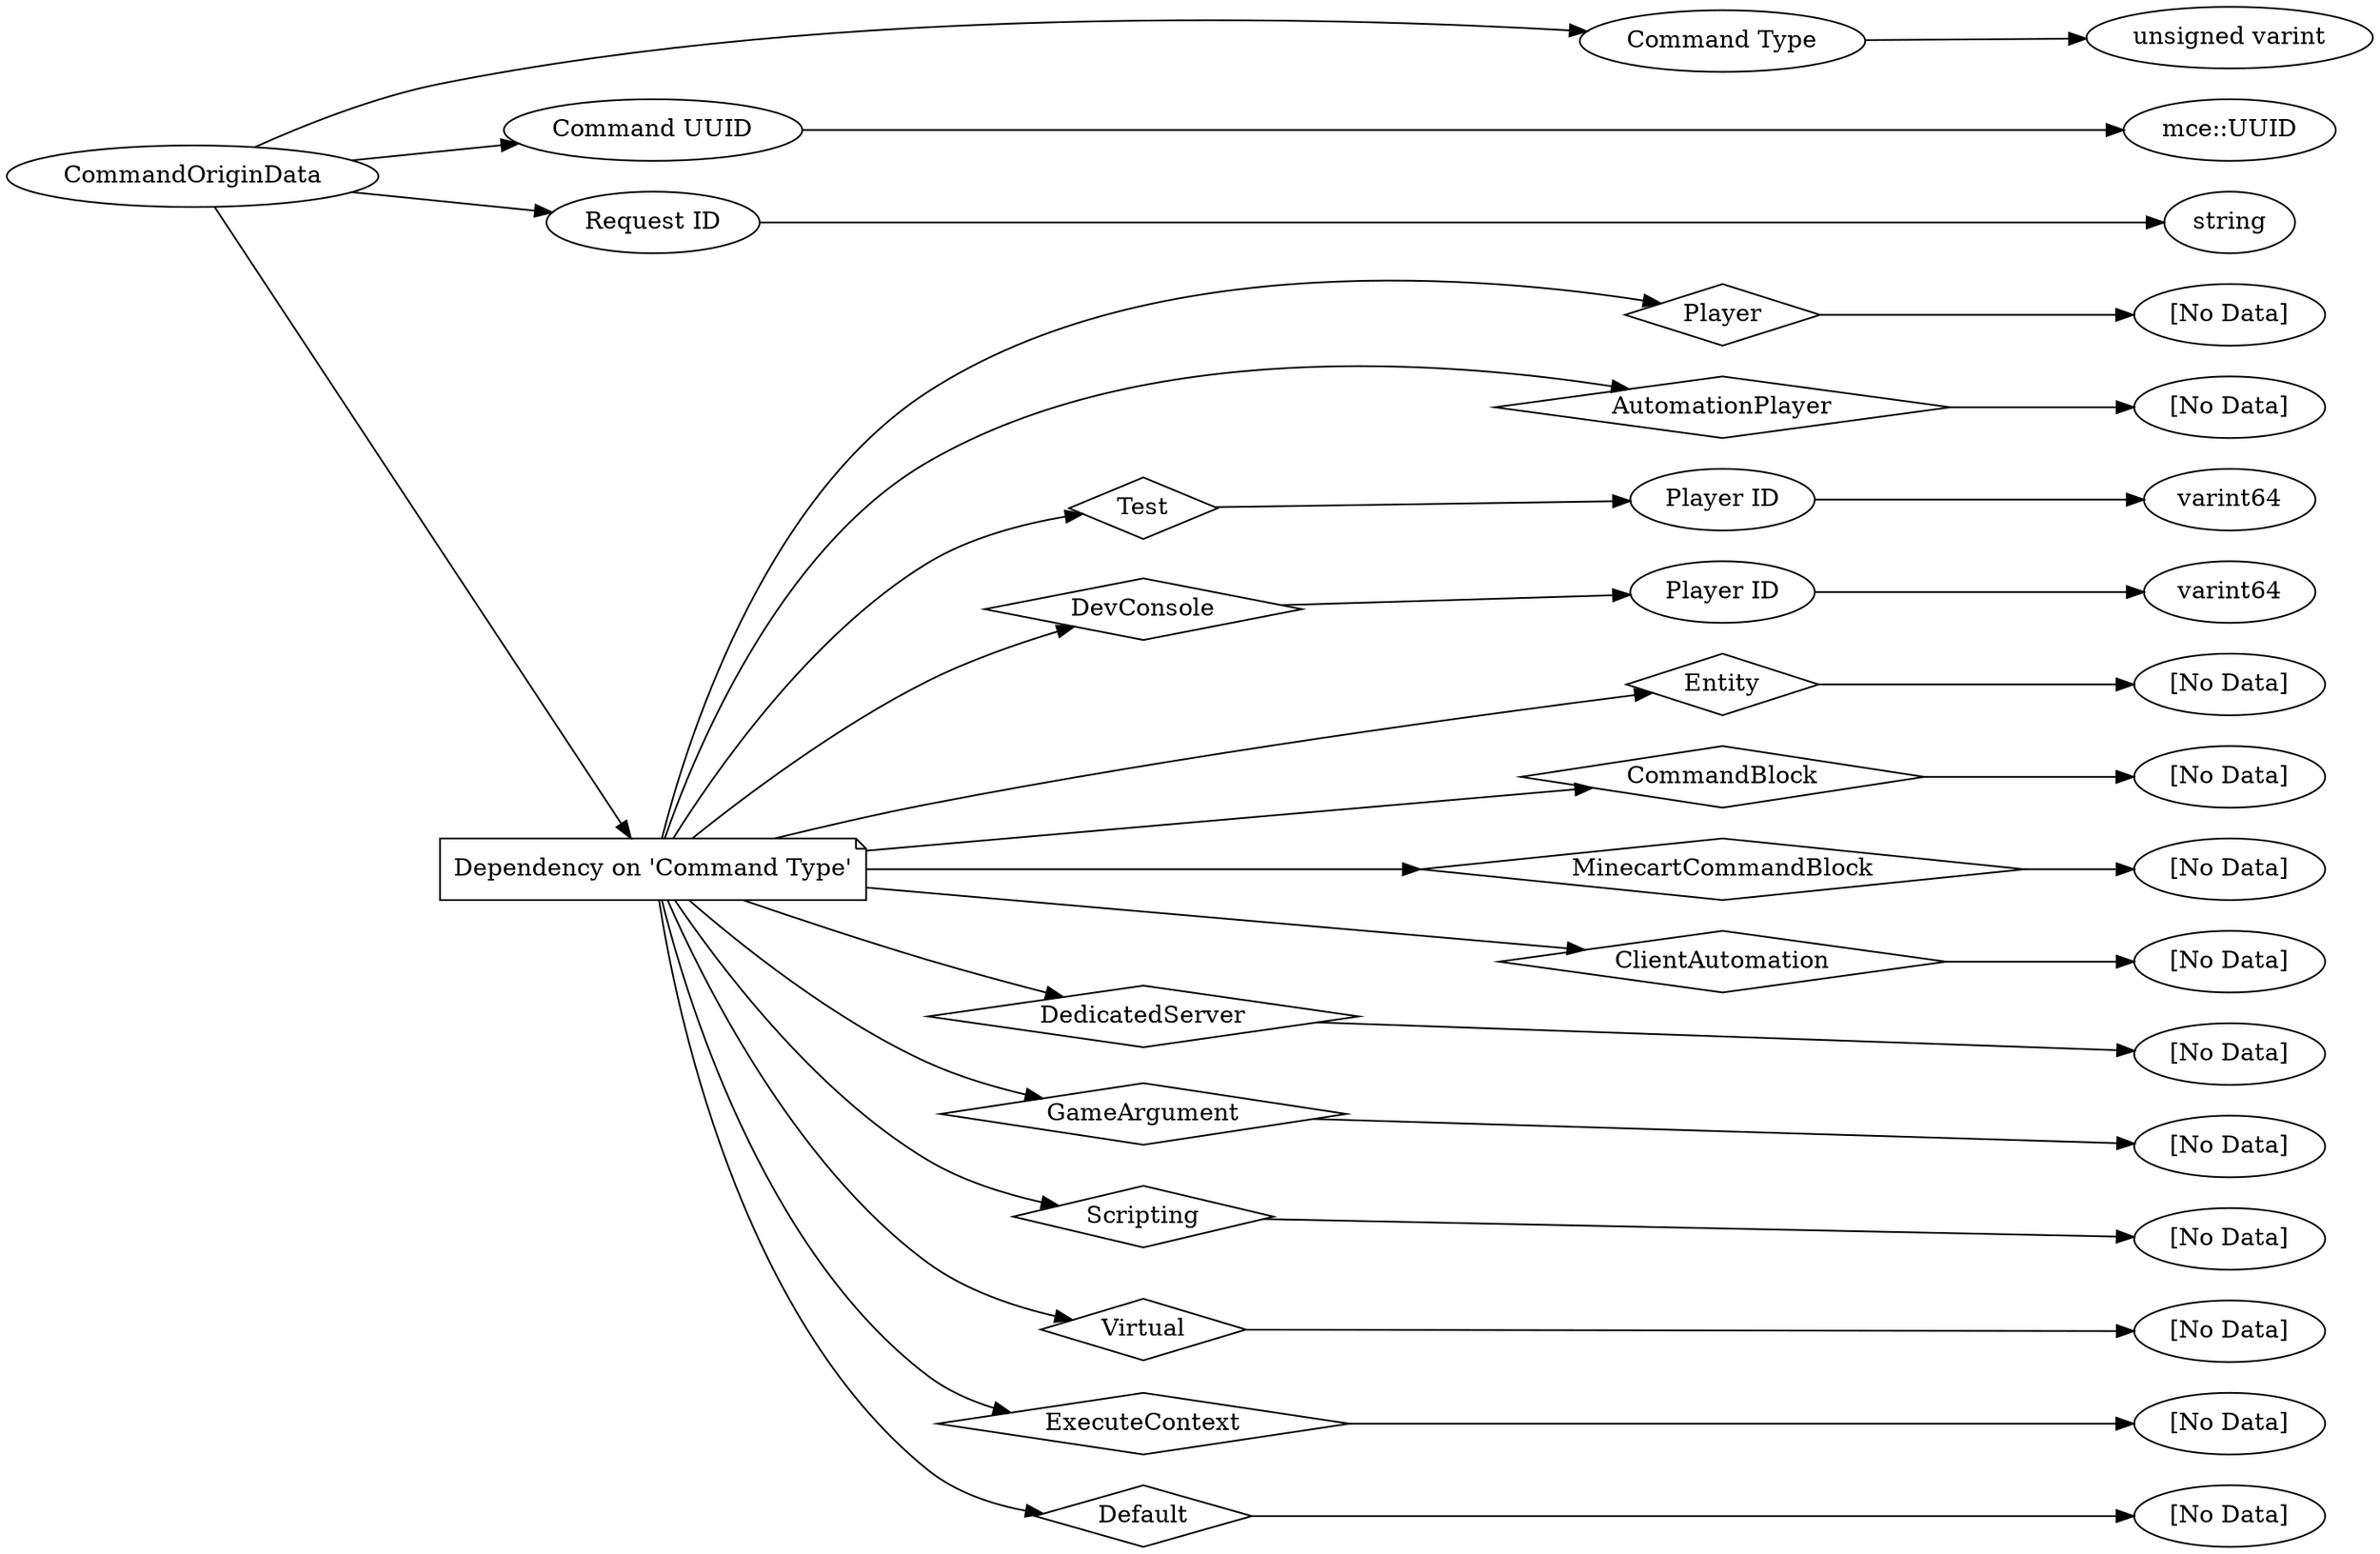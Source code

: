 digraph "CommandOriginData" {
rankdir = LR
4
4 -> 5
5 -> 6
4 -> 7
7 -> 8
4 -> 9
9 -> 10
4 -> 11
11 -> 12
12 -> 13
11 -> 14
14 -> 15
11 -> 16
16 -> 17
17 -> 18
11 -> 19
19 -> 20
20 -> 21
11 -> 22
22 -> 23
11 -> 24
24 -> 25
11 -> 26
26 -> 27
11 -> 28
28 -> 29
11 -> 30
30 -> 31
11 -> 32
32 -> 33
11 -> 34
34 -> 35
11 -> 36
36 -> 37
11 -> 38
38 -> 39
11 -> 40
40 -> 41

4 [label="CommandOriginData",comment="name: \"CommandOriginData\", typeName: \"\", id: 4, branchId: 0, recurseId: -1, attributes: 0, notes: \"\""];
5 [label="Command Type",comment="name: \"Command Type\", typeName: \"\", id: 5, branchId: 0, recurseId: -1, attributes: 0, notes: \"\""];
6 [label="unsigned varint",comment="name: \"unsigned varint\", typeName: \"\", id: 6, branchId: 0, recurseId: -1, attributes: 512, notes: \"\""];
7 [label="Command UUID",comment="name: \"Command UUID\", typeName: \"mce::UUID\", id: 7, branchId: 0, recurseId: -1, attributes: 256, notes: \"Unique UUID that represents an instantiation of a command. Each time a command is run it should be given a UUID to represent that instance.\""];
8 [label="mce::UUID",comment="name: \"mce::UUID\", typeName: \"\", id: 8, branchId: 0, recurseId: -1, attributes: 512, notes: \"\""];
9 [label="Request ID",comment="name: \"Request ID\", typeName: \"\", id: 9, branchId: 0, recurseId: -1, attributes: 0, notes: \"\""];
10 [label="string",comment="name: \"string\", typeName: \"\", id: 10, branchId: 0, recurseId: -1, attributes: 512, notes: \"\""];
11 [label="Dependency on 'Command Type'",shape=note,comment="name: \"Dependency on 'Command Type'\", typeName: \"\", id: 11, branchId: 0, recurseId: -1, attributes: 2, notes: \"\""];
12 [label="Player",shape=diamond,comment="name: \"Player\", typeName: \"\", id: 12, branchId: 0, recurseId: -1, attributes: 4, notes: \"\""];
13 [label="[No Data]",comment="name: \"[No Data]\", typeName: \"\", id: 13, branchId: 0, recurseId: -1, attributes: 512, notes: \"\""];
14 [label="AutomationPlayer",shape=diamond,comment="name: \"AutomationPlayer\", typeName: \"\", id: 14, branchId: 1, recurseId: -1, attributes: 4, notes: \"\""];
15 [label="[No Data]",comment="name: \"[No Data]\", typeName: \"\", id: 15, branchId: 0, recurseId: -1, attributes: 512, notes: \"\""];
16 [label="Test",shape=diamond,comment="name: \"Test\", typeName: \"\", id: 16, branchId: 2, recurseId: -1, attributes: 4, notes: \"\""];
17 [label="Player ID",comment="name: \"Player ID\", typeName: \"\", id: 17, branchId: 0, recurseId: -1, attributes: 0, notes: \"\""];
18 [label="varint64",comment="name: \"varint64\", typeName: \"\", id: 18, branchId: 0, recurseId: -1, attributes: 512, notes: \"\""];
19 [label="DevConsole",shape=diamond,comment="name: \"DevConsole\", typeName: \"\", id: 19, branchId: 3, recurseId: -1, attributes: 4, notes: \"\""];
20 [label="Player ID",comment="name: \"Player ID\", typeName: \"\", id: 20, branchId: 0, recurseId: -1, attributes: 0, notes: \"\""];
21 [label="varint64",comment="name: \"varint64\", typeName: \"\", id: 21, branchId: 0, recurseId: -1, attributes: 512, notes: \"\""];
22 [label="Entity",shape=diamond,comment="name: \"Entity\", typeName: \"\", id: 22, branchId: 4, recurseId: -1, attributes: 4, notes: \"\""];
23 [label="[No Data]",comment="name: \"[No Data]\", typeName: \"\", id: 23, branchId: 0, recurseId: -1, attributes: 512, notes: \"\""];
24 [label="CommandBlock",shape=diamond,comment="name: \"CommandBlock\", typeName: \"\", id: 24, branchId: 5, recurseId: -1, attributes: 4, notes: \"\""];
25 [label="[No Data]",comment="name: \"[No Data]\", typeName: \"\", id: 25, branchId: 0, recurseId: -1, attributes: 512, notes: \"\""];
26 [label="MinecartCommandBlock",shape=diamond,comment="name: \"MinecartCommandBlock\", typeName: \"\", id: 26, branchId: 6, recurseId: -1, attributes: 4, notes: \"\""];
27 [label="[No Data]",comment="name: \"[No Data]\", typeName: \"\", id: 27, branchId: 0, recurseId: -1, attributes: 512, notes: \"\""];
28 [label="ClientAutomation",shape=diamond,comment="name: \"ClientAutomation\", typeName: \"\", id: 28, branchId: 7, recurseId: -1, attributes: 4, notes: \"\""];
29 [label="[No Data]",comment="name: \"[No Data]\", typeName: \"\", id: 29, branchId: 0, recurseId: -1, attributes: 512, notes: \"\""];
30 [label="DedicatedServer",shape=diamond,comment="name: \"DedicatedServer\", typeName: \"\", id: 30, branchId: 8, recurseId: -1, attributes: 4, notes: \"\""];
31 [label="[No Data]",comment="name: \"[No Data]\", typeName: \"\", id: 31, branchId: 0, recurseId: -1, attributes: 512, notes: \"\""];
32 [label="GameArgument",shape=diamond,comment="name: \"GameArgument\", typeName: \"\", id: 32, branchId: 9, recurseId: -1, attributes: 4, notes: \"\""];
33 [label="[No Data]",comment="name: \"[No Data]\", typeName: \"\", id: 33, branchId: 0, recurseId: -1, attributes: 512, notes: \"\""];
34 [label="Scripting",shape=diamond,comment="name: \"Scripting\", typeName: \"\", id: 34, branchId: 10, recurseId: -1, attributes: 4, notes: \"\""];
35 [label="[No Data]",comment="name: \"[No Data]\", typeName: \"\", id: 35, branchId: 0, recurseId: -1, attributes: 512, notes: \"\""];
36 [label="Virtual",shape=diamond,comment="name: \"Virtual\", typeName: \"\", id: 36, branchId: 11, recurseId: -1, attributes: 4, notes: \"\""];
37 [label="[No Data]",comment="name: \"[No Data]\", typeName: \"\", id: 37, branchId: 0, recurseId: -1, attributes: 512, notes: \"\""];
38 [label="ExecuteContext",shape=diamond,comment="name: \"ExecuteContext\", typeName: \"\", id: 38, branchId: 12, recurseId: -1, attributes: 4, notes: \"\""];
39 [label="[No Data]",comment="name: \"[No Data]\", typeName: \"\", id: 39, branchId: 0, recurseId: -1, attributes: 512, notes: \"\""];
40 [label="Default",shape=diamond,comment="name: \"Default\", typeName: \"\", id: 40, branchId: 13, recurseId: -1, attributes: 4, notes: \"\""];
41 [label="[No Data]",comment="name: \"[No Data]\", typeName: \"\", id: 41, branchId: 0, recurseId: -1, attributes: 512, notes: \"\""];
{ rank = max;6;8;10;13;15;18;21;23;25;27;29;31;33;35;37;39;41}

}
